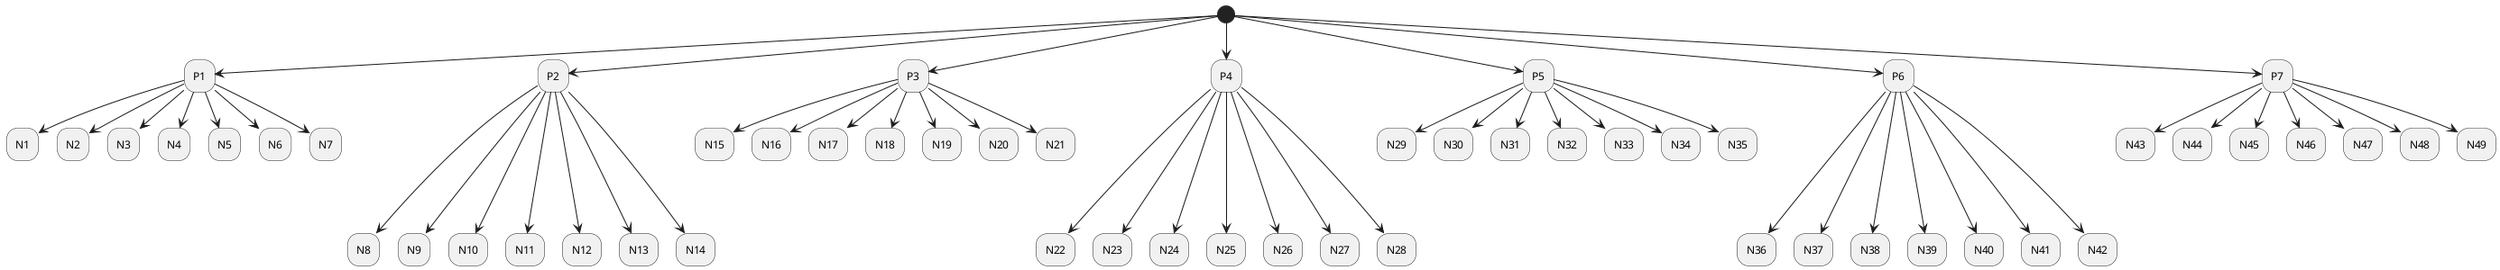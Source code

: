 @startuml

skinparam backgroundColor transparent

(*) --> P1
(*) --> P2
(*) --> P3
(*) --> P4
(*) --> P5
(*) --> P6
(*) --> P7

P1 --> N1
P1 --> N2
P1 --> N3
P1 --> N4
P1 --> N5
P1 --> N6
P1 --> N7

P2 ----> N8
P2 ----> N9
P2 ----> N10
P2 ----> N11
P2 ----> N12
P2 ----> N13
P2 ----> N14

P3 --> N15
P3 --> N16
P3 --> N17
P3 --> N18
P3 --> N19
P3 --> N20
P3 --> N21

P4 ----> N22
P4 ----> N23
P4 ----> N24
P4 ----> N25
P4 ----> N26
P4 ----> N27
P4 ----> N28

P5 --> N29
P5 --> N30
P5 --> N31
P5 --> N32
P5 --> N33
P5 --> N34
P5 --> N35

P6 ----> N36
P6 ----> N37
P6 ----> N38
P6 ----> N39
P6 ----> N40
P6 ----> N41
P6 ----> N42

P7 --> N43
P7 --> N44
P7 --> N45
P7 --> N46
P7 --> N47
P7 --> N48
P7 --> N49



@enduml
